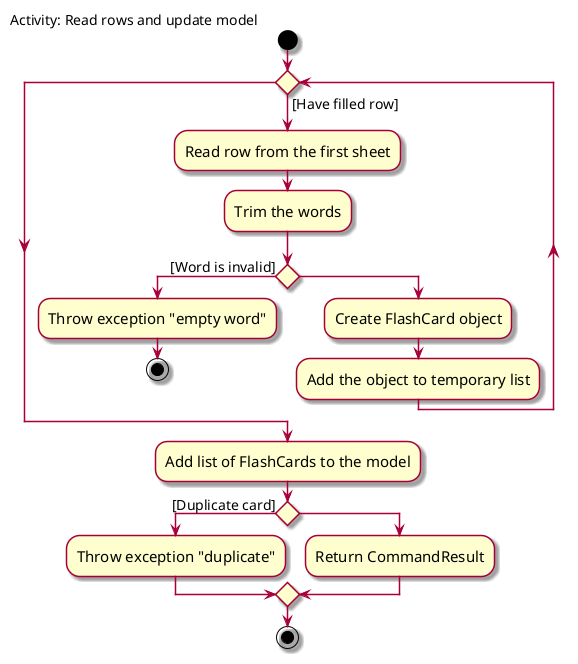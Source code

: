@startuml
skin rose
skinparam ActivityFontSize 15
skinparam ArrowFontSize 14

left header <font size=14 color=black>Activity: Read rows and update model</font>

start
while () is ([Have filled row])
    :Read row from the first sheet;
    :Trim the words;
      if () then ([Word is invalid])
        :Throw exception "empty word";
        stop
      else ()
        :Create FlashCard object;
        :Add the object to temporary list;
      endif
    endwhile
  :Add list of FlashCards to the model;
  if () then ([Duplicate card])
          :Throw exception "duplicate";
        else ()
          :Return CommandResult;
           endif
stop
@enduml

